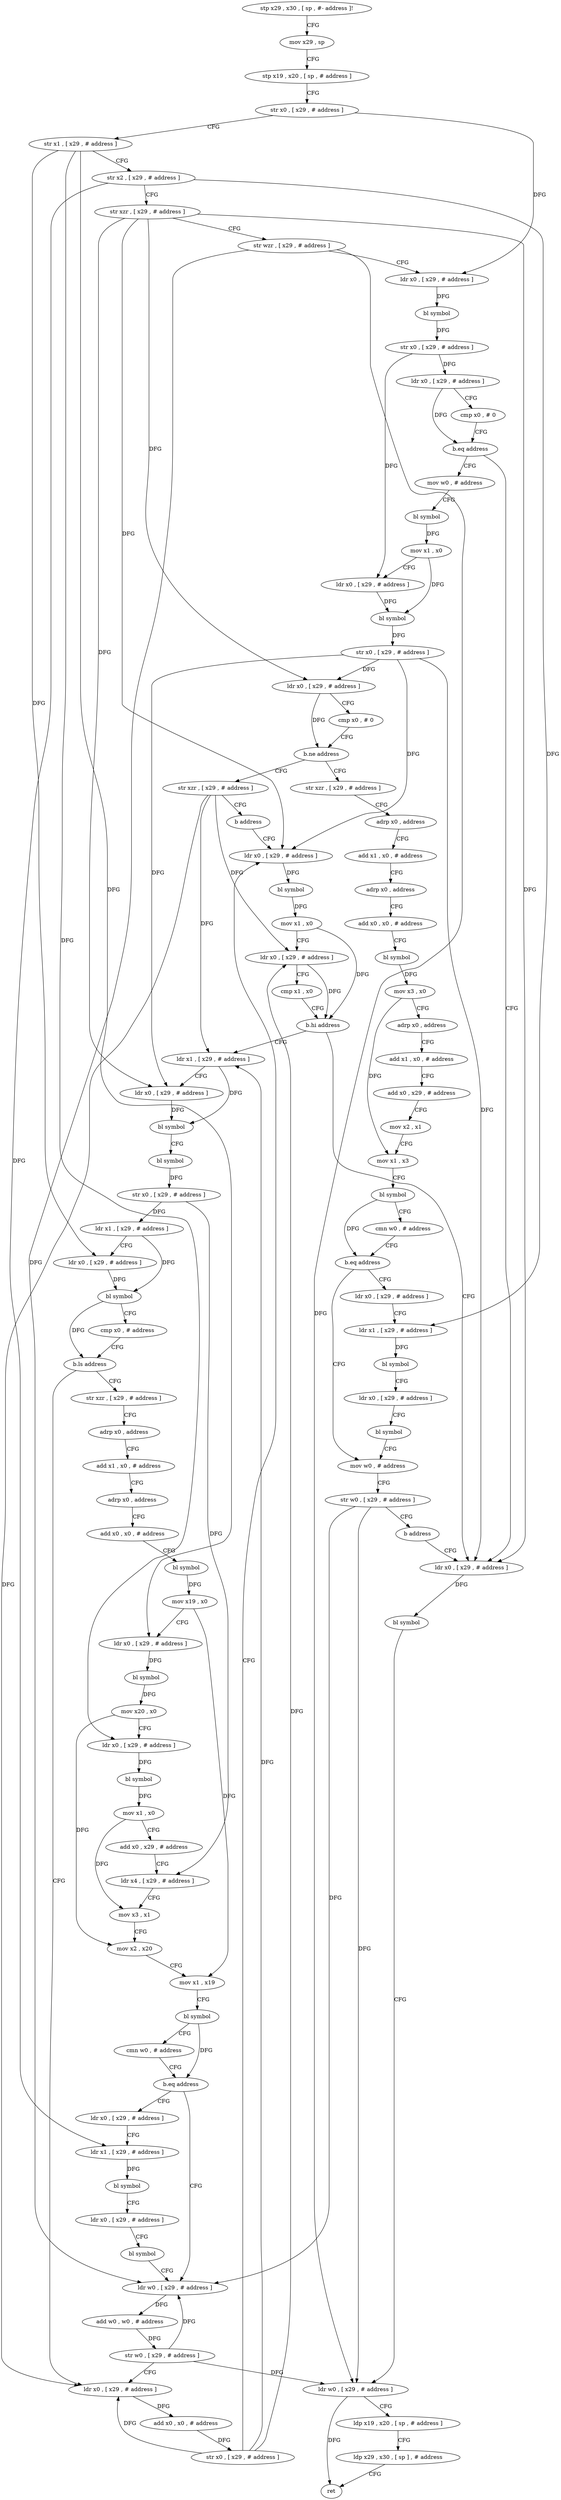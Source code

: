 digraph "func" {
"126692" [label = "stp x29 , x30 , [ sp , #- address ]!" ]
"126696" [label = "mov x29 , sp" ]
"126700" [label = "stp x19 , x20 , [ sp , # address ]" ]
"126704" [label = "str x0 , [ x29 , # address ]" ]
"126708" [label = "str x1 , [ x29 , # address ]" ]
"126712" [label = "str x2 , [ x29 , # address ]" ]
"126716" [label = "str xzr , [ x29 , # address ]" ]
"126720" [label = "str wzr , [ x29 , # address ]" ]
"126724" [label = "ldr x0 , [ x29 , # address ]" ]
"126728" [label = "bl symbol" ]
"126732" [label = "str x0 , [ x29 , # address ]" ]
"126736" [label = "ldr x0 , [ x29 , # address ]" ]
"126740" [label = "cmp x0 , # 0" ]
"126744" [label = "b.eq address" ]
"127076" [label = "ldr x0 , [ x29 , # address ]" ]
"126748" [label = "mov w0 , # address" ]
"127080" [label = "bl symbol" ]
"127084" [label = "ldr w0 , [ x29 , # address ]" ]
"127088" [label = "ldp x19 , x20 , [ sp , # address ]" ]
"127092" [label = "ldp x29 , x30 , [ sp ] , # address" ]
"127096" [label = "ret" ]
"126752" [label = "bl symbol" ]
"126756" [label = "mov x1 , x0" ]
"126760" [label = "ldr x0 , [ x29 , # address ]" ]
"126764" [label = "bl symbol" ]
"126768" [label = "str x0 , [ x29 , # address ]" ]
"126772" [label = "ldr x0 , [ x29 , # address ]" ]
"126776" [label = "cmp x0 , # 0" ]
"126780" [label = "b.ne address" ]
"126876" [label = "str xzr , [ x29 , # address ]" ]
"126784" [label = "str xzr , [ x29 , # address ]" ]
"126880" [label = "b address" ]
"127052" [label = "ldr x0 , [ x29 , # address ]" ]
"126788" [label = "adrp x0 , address" ]
"126792" [label = "add x1 , x0 , # address" ]
"126796" [label = "adrp x0 , address" ]
"126800" [label = "add x0 , x0 , # address" ]
"126804" [label = "bl symbol" ]
"126808" [label = "mov x3 , x0" ]
"126812" [label = "adrp x0 , address" ]
"126816" [label = "add x1 , x0 , # address" ]
"126820" [label = "add x0 , x29 , # address" ]
"126824" [label = "mov x2 , x1" ]
"126828" [label = "mov x1 , x3" ]
"126832" [label = "bl symbol" ]
"126836" [label = "cmn w0 , # address" ]
"126840" [label = "b.eq address" ]
"126864" [label = "mov w0 , # address" ]
"126844" [label = "ldr x0 , [ x29 , # address ]" ]
"127056" [label = "bl symbol" ]
"127060" [label = "mov x1 , x0" ]
"127064" [label = "ldr x0 , [ x29 , # address ]" ]
"127068" [label = "cmp x1 , x0" ]
"127072" [label = "b.hi address" ]
"126884" [label = "ldr x1 , [ x29 , # address ]" ]
"126868" [label = "str w0 , [ x29 , # address ]" ]
"126872" [label = "b address" ]
"126848" [label = "ldr x1 , [ x29 , # address ]" ]
"126852" [label = "bl symbol" ]
"126856" [label = "ldr x0 , [ x29 , # address ]" ]
"126860" [label = "bl symbol" ]
"126888" [label = "ldr x0 , [ x29 , # address ]" ]
"126892" [label = "bl symbol" ]
"126896" [label = "bl symbol" ]
"126900" [label = "str x0 , [ x29 , # address ]" ]
"126904" [label = "ldr x1 , [ x29 , # address ]" ]
"126908" [label = "ldr x0 , [ x29 , # address ]" ]
"126912" [label = "bl symbol" ]
"126916" [label = "cmp x0 , # address" ]
"126920" [label = "b.ls address" ]
"127040" [label = "ldr x0 , [ x29 , # address ]" ]
"126924" [label = "str xzr , [ x29 , # address ]" ]
"127044" [label = "add x0 , x0 , # address" ]
"127048" [label = "str x0 , [ x29 , # address ]" ]
"126928" [label = "adrp x0 , address" ]
"126932" [label = "add x1 , x0 , # address" ]
"126936" [label = "adrp x0 , address" ]
"126940" [label = "add x0 , x0 , # address" ]
"126944" [label = "bl symbol" ]
"126948" [label = "mov x19 , x0" ]
"126952" [label = "ldr x0 , [ x29 , # address ]" ]
"126956" [label = "bl symbol" ]
"126960" [label = "mov x20 , x0" ]
"126964" [label = "ldr x0 , [ x29 , # address ]" ]
"126968" [label = "bl symbol" ]
"126972" [label = "mov x1 , x0" ]
"126976" [label = "add x0 , x29 , # address" ]
"126980" [label = "ldr x4 , [ x29 , # address ]" ]
"126984" [label = "mov x3 , x1" ]
"126988" [label = "mov x2 , x20" ]
"126992" [label = "mov x1 , x19" ]
"126996" [label = "bl symbol" ]
"127000" [label = "cmn w0 , # address" ]
"127004" [label = "b.eq address" ]
"127028" [label = "ldr w0 , [ x29 , # address ]" ]
"127008" [label = "ldr x0 , [ x29 , # address ]" ]
"127032" [label = "add w0 , w0 , # address" ]
"127036" [label = "str w0 , [ x29 , # address ]" ]
"127012" [label = "ldr x1 , [ x29 , # address ]" ]
"127016" [label = "bl symbol" ]
"127020" [label = "ldr x0 , [ x29 , # address ]" ]
"127024" [label = "bl symbol" ]
"126692" -> "126696" [ label = "CFG" ]
"126696" -> "126700" [ label = "CFG" ]
"126700" -> "126704" [ label = "CFG" ]
"126704" -> "126708" [ label = "CFG" ]
"126704" -> "126724" [ label = "DFG" ]
"126708" -> "126712" [ label = "CFG" ]
"126708" -> "126908" [ label = "DFG" ]
"126708" -> "126952" [ label = "DFG" ]
"126708" -> "126964" [ label = "DFG" ]
"126712" -> "126716" [ label = "CFG" ]
"126712" -> "126848" [ label = "DFG" ]
"126712" -> "127012" [ label = "DFG" ]
"126716" -> "126720" [ label = "CFG" ]
"126716" -> "127076" [ label = "DFG" ]
"126716" -> "126772" [ label = "DFG" ]
"126716" -> "127052" [ label = "DFG" ]
"126716" -> "126888" [ label = "DFG" ]
"126720" -> "126724" [ label = "CFG" ]
"126720" -> "127084" [ label = "DFG" ]
"126720" -> "127028" [ label = "DFG" ]
"126724" -> "126728" [ label = "DFG" ]
"126728" -> "126732" [ label = "DFG" ]
"126732" -> "126736" [ label = "DFG" ]
"126732" -> "126760" [ label = "DFG" ]
"126736" -> "126740" [ label = "CFG" ]
"126736" -> "126744" [ label = "DFG" ]
"126740" -> "126744" [ label = "CFG" ]
"126744" -> "127076" [ label = "CFG" ]
"126744" -> "126748" [ label = "CFG" ]
"127076" -> "127080" [ label = "DFG" ]
"126748" -> "126752" [ label = "CFG" ]
"127080" -> "127084" [ label = "CFG" ]
"127084" -> "127088" [ label = "CFG" ]
"127084" -> "127096" [ label = "DFG" ]
"127088" -> "127092" [ label = "CFG" ]
"127092" -> "127096" [ label = "CFG" ]
"126752" -> "126756" [ label = "DFG" ]
"126756" -> "126760" [ label = "CFG" ]
"126756" -> "126764" [ label = "DFG" ]
"126760" -> "126764" [ label = "DFG" ]
"126764" -> "126768" [ label = "DFG" ]
"126768" -> "126772" [ label = "DFG" ]
"126768" -> "127076" [ label = "DFG" ]
"126768" -> "127052" [ label = "DFG" ]
"126768" -> "126888" [ label = "DFG" ]
"126772" -> "126776" [ label = "CFG" ]
"126772" -> "126780" [ label = "DFG" ]
"126776" -> "126780" [ label = "CFG" ]
"126780" -> "126876" [ label = "CFG" ]
"126780" -> "126784" [ label = "CFG" ]
"126876" -> "126880" [ label = "CFG" ]
"126876" -> "127064" [ label = "DFG" ]
"126876" -> "126884" [ label = "DFG" ]
"126876" -> "127040" [ label = "DFG" ]
"126784" -> "126788" [ label = "CFG" ]
"126880" -> "127052" [ label = "CFG" ]
"127052" -> "127056" [ label = "DFG" ]
"126788" -> "126792" [ label = "CFG" ]
"126792" -> "126796" [ label = "CFG" ]
"126796" -> "126800" [ label = "CFG" ]
"126800" -> "126804" [ label = "CFG" ]
"126804" -> "126808" [ label = "DFG" ]
"126808" -> "126812" [ label = "CFG" ]
"126808" -> "126828" [ label = "DFG" ]
"126812" -> "126816" [ label = "CFG" ]
"126816" -> "126820" [ label = "CFG" ]
"126820" -> "126824" [ label = "CFG" ]
"126824" -> "126828" [ label = "CFG" ]
"126828" -> "126832" [ label = "CFG" ]
"126832" -> "126836" [ label = "CFG" ]
"126832" -> "126840" [ label = "DFG" ]
"126836" -> "126840" [ label = "CFG" ]
"126840" -> "126864" [ label = "CFG" ]
"126840" -> "126844" [ label = "CFG" ]
"126864" -> "126868" [ label = "CFG" ]
"126844" -> "126848" [ label = "CFG" ]
"127056" -> "127060" [ label = "DFG" ]
"127060" -> "127064" [ label = "CFG" ]
"127060" -> "127072" [ label = "DFG" ]
"127064" -> "127068" [ label = "CFG" ]
"127064" -> "127072" [ label = "DFG" ]
"127068" -> "127072" [ label = "CFG" ]
"127072" -> "126884" [ label = "CFG" ]
"127072" -> "127076" [ label = "CFG" ]
"126884" -> "126888" [ label = "CFG" ]
"126884" -> "126892" [ label = "DFG" ]
"126868" -> "126872" [ label = "CFG" ]
"126868" -> "127084" [ label = "DFG" ]
"126868" -> "127028" [ label = "DFG" ]
"126872" -> "127076" [ label = "CFG" ]
"126848" -> "126852" [ label = "DFG" ]
"126852" -> "126856" [ label = "CFG" ]
"126856" -> "126860" [ label = "CFG" ]
"126860" -> "126864" [ label = "CFG" ]
"126888" -> "126892" [ label = "DFG" ]
"126892" -> "126896" [ label = "CFG" ]
"126896" -> "126900" [ label = "DFG" ]
"126900" -> "126904" [ label = "DFG" ]
"126900" -> "126980" [ label = "DFG" ]
"126904" -> "126908" [ label = "CFG" ]
"126904" -> "126912" [ label = "DFG" ]
"126908" -> "126912" [ label = "DFG" ]
"126912" -> "126916" [ label = "CFG" ]
"126912" -> "126920" [ label = "DFG" ]
"126916" -> "126920" [ label = "CFG" ]
"126920" -> "127040" [ label = "CFG" ]
"126920" -> "126924" [ label = "CFG" ]
"127040" -> "127044" [ label = "DFG" ]
"126924" -> "126928" [ label = "CFG" ]
"127044" -> "127048" [ label = "DFG" ]
"127048" -> "127052" [ label = "CFG" ]
"127048" -> "127064" [ label = "DFG" ]
"127048" -> "126884" [ label = "DFG" ]
"127048" -> "127040" [ label = "DFG" ]
"126928" -> "126932" [ label = "CFG" ]
"126932" -> "126936" [ label = "CFG" ]
"126936" -> "126940" [ label = "CFG" ]
"126940" -> "126944" [ label = "CFG" ]
"126944" -> "126948" [ label = "DFG" ]
"126948" -> "126952" [ label = "CFG" ]
"126948" -> "126992" [ label = "DFG" ]
"126952" -> "126956" [ label = "DFG" ]
"126956" -> "126960" [ label = "DFG" ]
"126960" -> "126964" [ label = "CFG" ]
"126960" -> "126988" [ label = "DFG" ]
"126964" -> "126968" [ label = "DFG" ]
"126968" -> "126972" [ label = "DFG" ]
"126972" -> "126976" [ label = "CFG" ]
"126972" -> "126984" [ label = "DFG" ]
"126976" -> "126980" [ label = "CFG" ]
"126980" -> "126984" [ label = "CFG" ]
"126984" -> "126988" [ label = "CFG" ]
"126988" -> "126992" [ label = "CFG" ]
"126992" -> "126996" [ label = "CFG" ]
"126996" -> "127000" [ label = "CFG" ]
"126996" -> "127004" [ label = "DFG" ]
"127000" -> "127004" [ label = "CFG" ]
"127004" -> "127028" [ label = "CFG" ]
"127004" -> "127008" [ label = "CFG" ]
"127028" -> "127032" [ label = "DFG" ]
"127008" -> "127012" [ label = "CFG" ]
"127032" -> "127036" [ label = "DFG" ]
"127036" -> "127040" [ label = "CFG" ]
"127036" -> "127084" [ label = "DFG" ]
"127036" -> "127028" [ label = "DFG" ]
"127012" -> "127016" [ label = "DFG" ]
"127016" -> "127020" [ label = "CFG" ]
"127020" -> "127024" [ label = "CFG" ]
"127024" -> "127028" [ label = "CFG" ]
}
